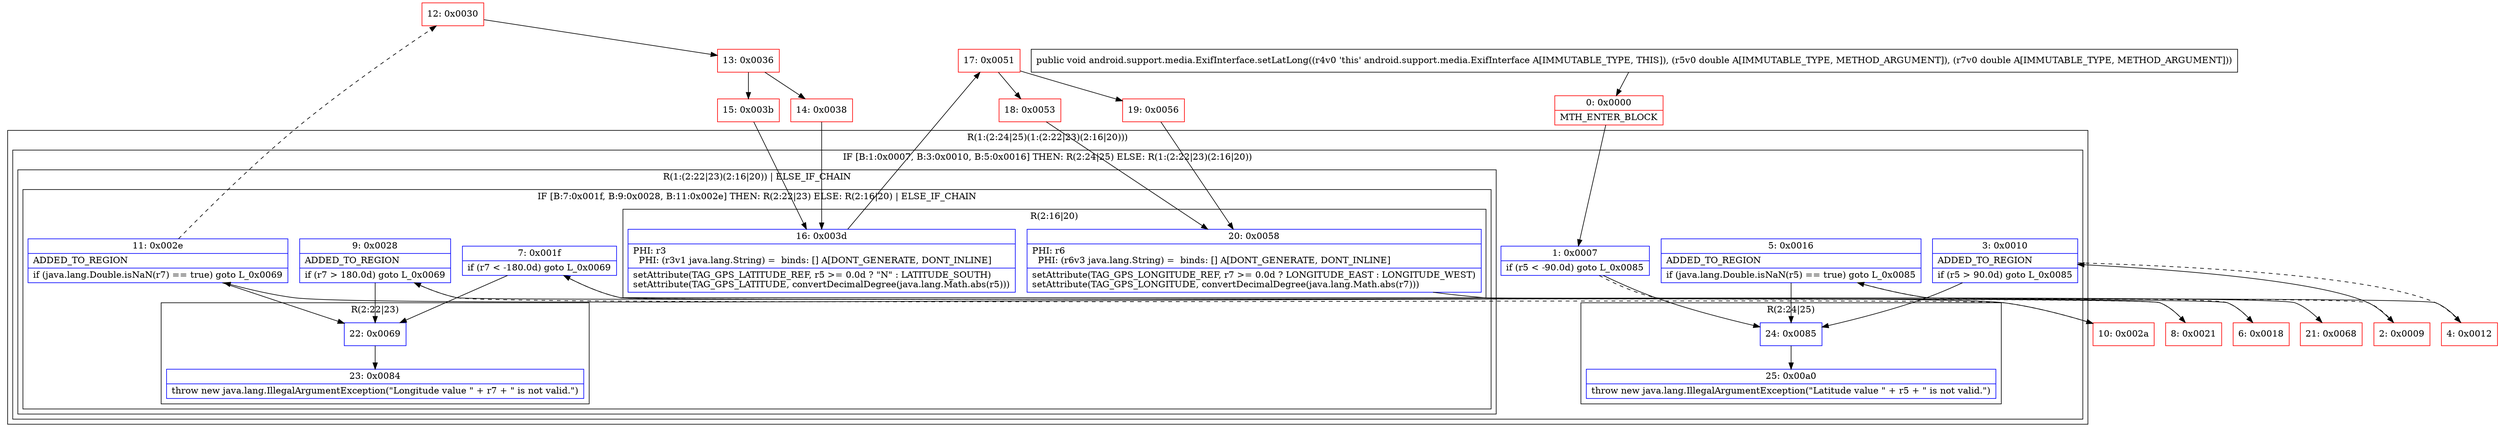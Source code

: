 digraph "CFG forandroid.support.media.ExifInterface.setLatLong(DD)V" {
subgraph cluster_Region_1915050037 {
label = "R(1:(2:24|25)(1:(2:22|23)(2:16|20)))";
node [shape=record,color=blue];
subgraph cluster_IfRegion_205111907 {
label = "IF [B:1:0x0007, B:3:0x0010, B:5:0x0016] THEN: R(2:24|25) ELSE: R(1:(2:22|23)(2:16|20))";
node [shape=record,color=blue];
Node_1 [shape=record,label="{1\:\ 0x0007|if (r5 \< \-90.0d) goto L_0x0085\l}"];
Node_3 [shape=record,label="{3\:\ 0x0010|ADDED_TO_REGION\l|if (r5 \> 90.0d) goto L_0x0085\l}"];
Node_5 [shape=record,label="{5\:\ 0x0016|ADDED_TO_REGION\l|if (java.lang.Double.isNaN(r5) == true) goto L_0x0085\l}"];
subgraph cluster_Region_611203285 {
label = "R(2:24|25)";
node [shape=record,color=blue];
Node_24 [shape=record,label="{24\:\ 0x0085}"];
Node_25 [shape=record,label="{25\:\ 0x00a0|throw new java.lang.IllegalArgumentException(\"Latitude value \" + r5 + \" is not valid.\")\l}"];
}
subgraph cluster_Region_1032227667 {
label = "R(1:(2:22|23)(2:16|20)) | ELSE_IF_CHAIN\l";
node [shape=record,color=blue];
subgraph cluster_IfRegion_1698334758 {
label = "IF [B:7:0x001f, B:9:0x0028, B:11:0x002e] THEN: R(2:22|23) ELSE: R(2:16|20) | ELSE_IF_CHAIN\l";
node [shape=record,color=blue];
Node_7 [shape=record,label="{7\:\ 0x001f|if (r7 \< \-180.0d) goto L_0x0069\l}"];
Node_9 [shape=record,label="{9\:\ 0x0028|ADDED_TO_REGION\l|if (r7 \> 180.0d) goto L_0x0069\l}"];
Node_11 [shape=record,label="{11\:\ 0x002e|ADDED_TO_REGION\l|if (java.lang.Double.isNaN(r7) == true) goto L_0x0069\l}"];
subgraph cluster_Region_659711032 {
label = "R(2:22|23)";
node [shape=record,color=blue];
Node_22 [shape=record,label="{22\:\ 0x0069}"];
Node_23 [shape=record,label="{23\:\ 0x0084|throw new java.lang.IllegalArgumentException(\"Longitude value \" + r7 + \" is not valid.\")\l}"];
}
subgraph cluster_Region_1924090007 {
label = "R(2:16|20)";
node [shape=record,color=blue];
Node_16 [shape=record,label="{16\:\ 0x003d|PHI: r3 \l  PHI: (r3v1 java.lang.String) =  binds: [] A[DONT_GENERATE, DONT_INLINE]\l|setAttribute(TAG_GPS_LATITUDE_REF, r5 \>= 0.0d ? \"N\" : LATITUDE_SOUTH)\lsetAttribute(TAG_GPS_LATITUDE, convertDecimalDegree(java.lang.Math.abs(r5)))\l}"];
Node_20 [shape=record,label="{20\:\ 0x0058|PHI: r6 \l  PHI: (r6v3 java.lang.String) =  binds: [] A[DONT_GENERATE, DONT_INLINE]\l|setAttribute(TAG_GPS_LONGITUDE_REF, r7 \>= 0.0d ? LONGITUDE_EAST : LONGITUDE_WEST)\lsetAttribute(TAG_GPS_LONGITUDE, convertDecimalDegree(java.lang.Math.abs(r7)))\l}"];
}
}
}
}
}
Node_0 [shape=record,color=red,label="{0\:\ 0x0000|MTH_ENTER_BLOCK\l}"];
Node_2 [shape=record,color=red,label="{2\:\ 0x0009}"];
Node_4 [shape=record,color=red,label="{4\:\ 0x0012}"];
Node_6 [shape=record,color=red,label="{6\:\ 0x0018}"];
Node_8 [shape=record,color=red,label="{8\:\ 0x0021}"];
Node_10 [shape=record,color=red,label="{10\:\ 0x002a}"];
Node_12 [shape=record,color=red,label="{12\:\ 0x0030}"];
Node_13 [shape=record,color=red,label="{13\:\ 0x0036}"];
Node_14 [shape=record,color=red,label="{14\:\ 0x0038}"];
Node_15 [shape=record,color=red,label="{15\:\ 0x003b}"];
Node_17 [shape=record,color=red,label="{17\:\ 0x0051}"];
Node_18 [shape=record,color=red,label="{18\:\ 0x0053}"];
Node_19 [shape=record,color=red,label="{19\:\ 0x0056}"];
Node_21 [shape=record,color=red,label="{21\:\ 0x0068}"];
MethodNode[shape=record,label="{public void android.support.media.ExifInterface.setLatLong((r4v0 'this' android.support.media.ExifInterface A[IMMUTABLE_TYPE, THIS]), (r5v0 double A[IMMUTABLE_TYPE, METHOD_ARGUMENT]), (r7v0 double A[IMMUTABLE_TYPE, METHOD_ARGUMENT])) }"];
MethodNode -> Node_0;
Node_1 -> Node_2[style=dashed];
Node_1 -> Node_24;
Node_3 -> Node_4[style=dashed];
Node_3 -> Node_24;
Node_5 -> Node_6[style=dashed];
Node_5 -> Node_24;
Node_24 -> Node_25;
Node_7 -> Node_8[style=dashed];
Node_7 -> Node_22;
Node_9 -> Node_10[style=dashed];
Node_9 -> Node_22;
Node_11 -> Node_12[style=dashed];
Node_11 -> Node_22;
Node_22 -> Node_23;
Node_16 -> Node_17;
Node_20 -> Node_21;
Node_0 -> Node_1;
Node_2 -> Node_3;
Node_4 -> Node_5;
Node_6 -> Node_7;
Node_8 -> Node_9;
Node_10 -> Node_11;
Node_12 -> Node_13;
Node_13 -> Node_14;
Node_13 -> Node_15;
Node_14 -> Node_16;
Node_15 -> Node_16;
Node_17 -> Node_18;
Node_17 -> Node_19;
Node_18 -> Node_20;
Node_19 -> Node_20;
}

